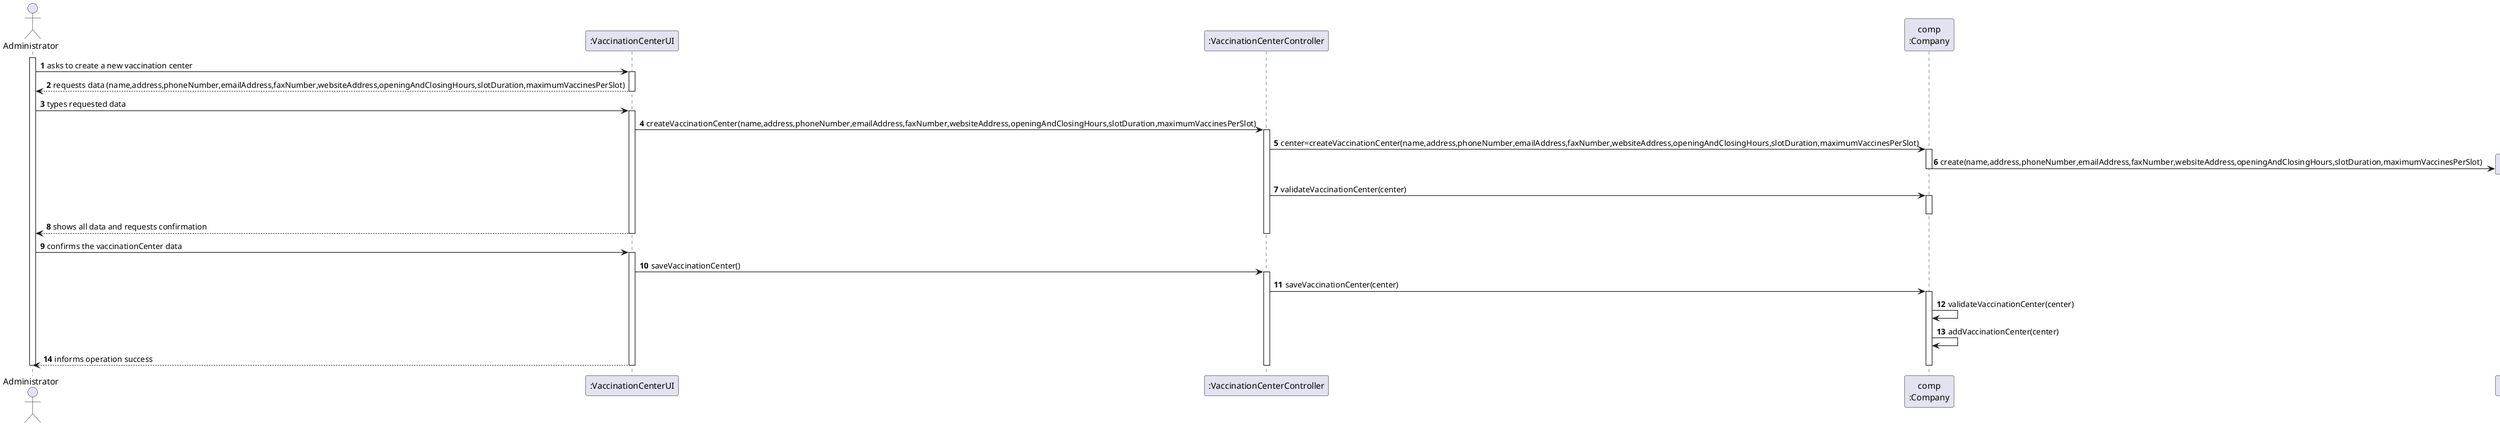 @startuml US09_SD
autonumber
actor "Administrator" as ADM

participant ":VaccinationCenterUI" as UI
participant ":VaccinationCenterController" as CTRL
participant "comp\n:Company" as COMP

activate ADM
ADM -> UI : asks to create a new vaccination center
activate UI
UI --> ADM : requests data (name,address,phoneNumber,emailAddress,faxNumber,websiteAddress,openingAndClosingHours,slotDuration,maximumVaccinesPerSlot)
deactivate UI

ADM -> UI : types requested data
activate UI

UI -> CTRL : createVaccinationCenter(name,address,phoneNumber,emailAddress,faxNumber,websiteAddress,openingAndClosingHours,slotDuration,maximumVaccinesPerSlot)
activate CTRL

CTRL-> COMP : center=createVaccinationCenter(name,address,phoneNumber,emailAddress,faxNumber,websiteAddress,openingAndClosingHours,slotDuration,maximumVaccinesPerSlot)
activate COMP

create "center: VaccinationCenter" as CENTER
COMP -> CENTER : create(name,address,phoneNumber,emailAddress,faxNumber,websiteAddress,openingAndClosingHours,slotDuration,maximumVaccinesPerSlot)
deactivate COMP

CTRL-> COMP : validateVaccinationCenter(center)
activate COMP
deactivate COMP

UI --> ADM: shows all data and requests confirmation
deactivate COMP
deactivate CTRL
deactivate UI

ADM -> UI : confirms the vaccinationCenter data
activate UI
UI -> CTRL : saveVaccinationCenter()
activate CTRL

CTRL -> COMP : saveVaccinationCenter(center)
activate COMP

COMP -> COMP : validateVaccinationCenter(center)
COMP -> COMP : addVaccinationCenter(center)

UI --> ADM : informs operation success
deactivate COMP
deactivate CTRL
deactivate UI

deactivate ADM

@enduml